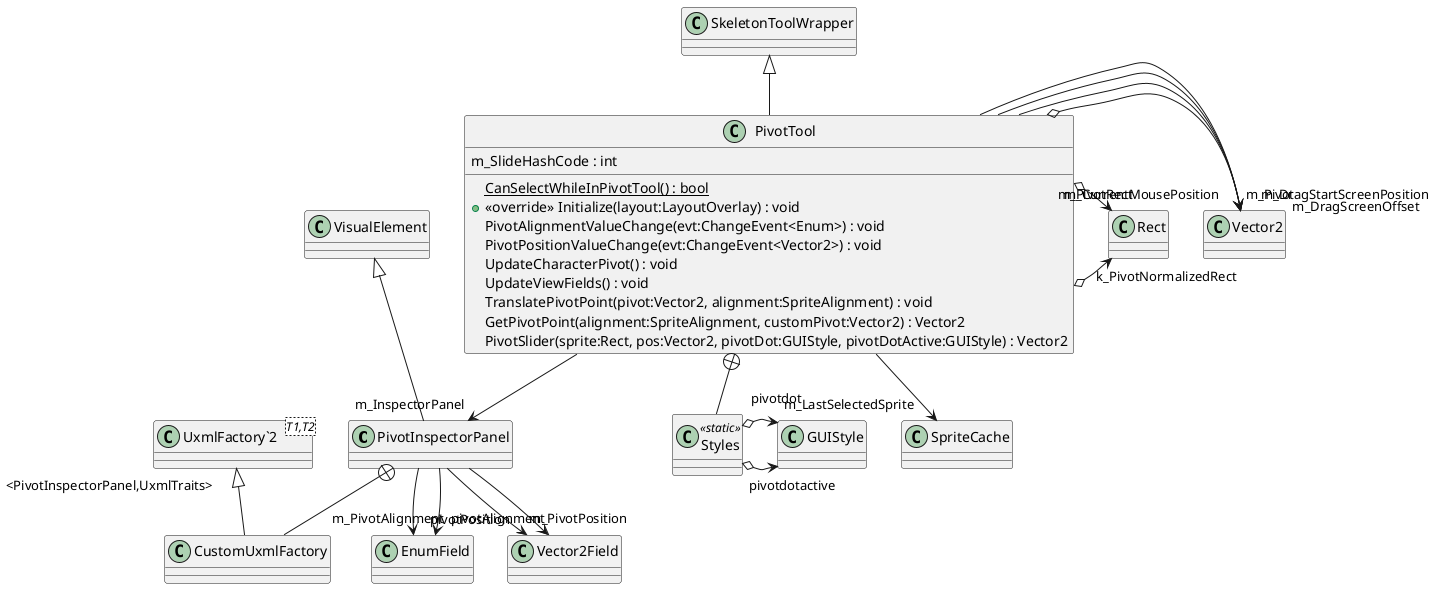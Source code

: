 @startuml
class PivotInspectorPanel {
}
class PivotTool {
    m_SlideHashCode : int
    {static} CanSelectWhileInPivotTool() : bool
    + <<override>> Initialize(layout:LayoutOverlay) : void
    PivotAlignmentValueChange(evt:ChangeEvent<Enum>) : void
    PivotPositionValueChange(evt:ChangeEvent<Vector2>) : void
    UpdateCharacterPivot() : void
    UpdateViewFields() : void
    TranslatePivotPoint(pivot:Vector2, alignment:SpriteAlignment) : void
    GetPivotPoint(alignment:SpriteAlignment, customPivot:Vector2) : Vector2
    PivotSlider(sprite:Rect, pos:Vector2, pivotDot:GUIStyle, pivotDotActive:GUIStyle) : Vector2
}
class CustomUxmlFactory {
}
class Styles <<static>> {
}
class "UxmlFactory`2"<T1,T2> {
}
VisualElement <|-- PivotInspectorPanel
PivotInspectorPanel --> "m_PivotAlignment" EnumField
PivotInspectorPanel --> "m_PivotPosition" Vector2Field
PivotInspectorPanel --> "pivotAlignment" EnumField
PivotInspectorPanel --> "pivotPosition" Vector2Field
SkeletonToolWrapper <|-- PivotTool
PivotTool o-> "m_Pivot" Vector2
PivotTool --> "m_CurrentMousePosition" Vector2
PivotTool --> "m_DragScreenOffset" Vector2
PivotTool --> "m_DragStartScreenPosition" Vector2
PivotTool --> "m_LastSelectedSprite" SpriteCache
PivotTool --> "m_InspectorPanel" PivotInspectorPanel
PivotTool o-> "k_PivotNormalizedRect" Rect
PivotTool o-> "m_PivotRect" Rect
PivotInspectorPanel +-- CustomUxmlFactory
"UxmlFactory`2" "<PivotInspectorPanel,UxmlTraits>" <|-- CustomUxmlFactory
PivotTool +-- Styles
Styles o-> "pivotdotactive" GUIStyle
Styles o-> "pivotdot" GUIStyle
@enduml

